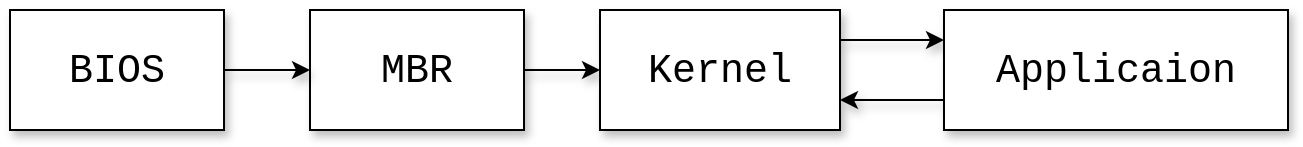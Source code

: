<mxfile version="14.6.13" type="device"><diagram id="lKmjQS2JFhImYYMJUYvG" name="第 1 页"><mxGraphModel dx="1486" dy="806" grid="0" gridSize="10" guides="1" tooltips="1" connect="1" arrows="1" fold="1" page="0" pageScale="1" pageWidth="827" pageHeight="1169" math="0" shadow="0"><root><mxCell id="0"/><mxCell id="1" parent="0"/><mxCell id="qzrzIoOuTuPlfg7d4rT7-4" style="edgeStyle=orthogonalEdgeStyle;rounded=0;orthogonalLoop=1;jettySize=auto;html=1;shadow=1;" edge="1" parent="1" source="qzrzIoOuTuPlfg7d4rT7-1" target="qzrzIoOuTuPlfg7d4rT7-2"><mxGeometry relative="1" as="geometry"/></mxCell><mxCell id="qzrzIoOuTuPlfg7d4rT7-1" value="&lt;font face=&quot;Courier New&quot; style=&quot;font-size: 20px&quot;&gt;MBR&lt;/font&gt;" style="rounded=0;whiteSpace=wrap;html=1;shadow=1;" vertex="1" parent="1"><mxGeometry x="119" y="295" width="107" height="60" as="geometry"/></mxCell><mxCell id="qzrzIoOuTuPlfg7d4rT7-5" style="edgeStyle=orthogonalEdgeStyle;rounded=0;orthogonalLoop=1;jettySize=auto;html=1;entryX=0;entryY=0.25;entryDx=0;entryDy=0;exitX=1;exitY=0.25;exitDx=0;exitDy=0;shadow=1;" edge="1" parent="1" source="qzrzIoOuTuPlfg7d4rT7-2" target="qzrzIoOuTuPlfg7d4rT7-3"><mxGeometry relative="1" as="geometry"/></mxCell><mxCell id="qzrzIoOuTuPlfg7d4rT7-2" value="&lt;font face=&quot;Courier New&quot; style=&quot;font-size: 20px&quot;&gt;Kernel&lt;/font&gt;" style="rounded=0;whiteSpace=wrap;html=1;shadow=1;" vertex="1" parent="1"><mxGeometry x="264" y="295" width="120" height="60" as="geometry"/></mxCell><mxCell id="qzrzIoOuTuPlfg7d4rT7-6" style="edgeStyle=orthogonalEdgeStyle;rounded=0;orthogonalLoop=1;jettySize=auto;html=1;entryX=1;entryY=0.75;entryDx=0;entryDy=0;exitX=0;exitY=0.75;exitDx=0;exitDy=0;shadow=1;" edge="1" parent="1" source="qzrzIoOuTuPlfg7d4rT7-3" target="qzrzIoOuTuPlfg7d4rT7-2"><mxGeometry relative="1" as="geometry"/></mxCell><mxCell id="qzrzIoOuTuPlfg7d4rT7-3" value="&lt;font face=&quot;Courier New&quot;&gt;&lt;span style=&quot;font-size: 20px&quot;&gt;Applicaion&lt;/span&gt;&lt;/font&gt;" style="rounded=0;whiteSpace=wrap;html=1;shadow=1;" vertex="1" parent="1"><mxGeometry x="436" y="295" width="172" height="60" as="geometry"/></mxCell><mxCell id="qzrzIoOuTuPlfg7d4rT7-8" style="edgeStyle=orthogonalEdgeStyle;rounded=0;orthogonalLoop=1;jettySize=auto;html=1;entryX=0;entryY=0.5;entryDx=0;entryDy=0;shadow=1;" edge="1" parent="1" source="qzrzIoOuTuPlfg7d4rT7-7" target="qzrzIoOuTuPlfg7d4rT7-1"><mxGeometry relative="1" as="geometry"/></mxCell><mxCell id="qzrzIoOuTuPlfg7d4rT7-7" value="&lt;font face=&quot;Courier New&quot; style=&quot;font-size: 20px&quot;&gt;BIOS&lt;/font&gt;" style="rounded=0;whiteSpace=wrap;html=1;shadow=1;" vertex="1" parent="1"><mxGeometry x="-31" y="295" width="107" height="60" as="geometry"/></mxCell></root></mxGraphModel></diagram></mxfile>